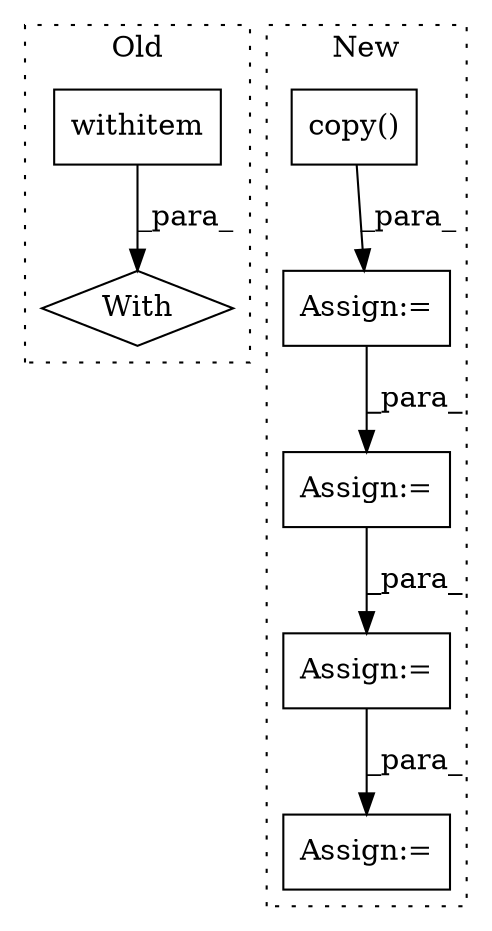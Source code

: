 digraph G {
subgraph cluster0 {
1 [label="With" a="39" s="191,193" l="0,23" shape="diamond"];
3 [label="withitem" a="49" s="191" l="2" shape="box"];
label = "Old";
style="dotted";
}
subgraph cluster1 {
2 [label="copy()" a="75" s="1409" l="23" shape="box"];
4 [label="Assign:=" a="68" s="1406" l="3" shape="box"];
5 [label="Assign:=" a="68" s="1476" l="3" shape="box"];
6 [label="Assign:=" a="68" s="1714" l="3" shape="box"];
7 [label="Assign:=" a="68" s="1618" l="3" shape="box"];
label = "New";
style="dotted";
}
2 -> 4 [label="_para_"];
3 -> 1 [label="_para_"];
4 -> 5 [label="_para_"];
5 -> 7 [label="_para_"];
7 -> 6 [label="_para_"];
}